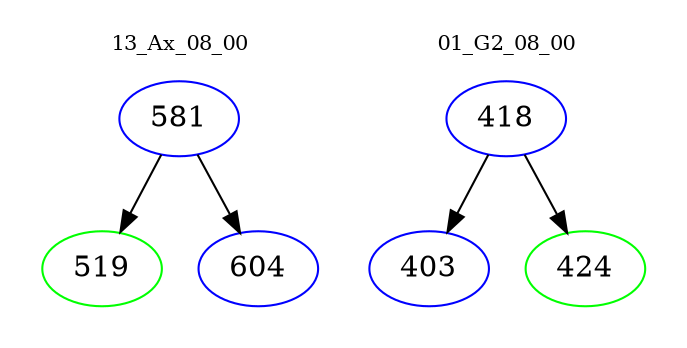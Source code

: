 digraph{
subgraph cluster_0 {
color = white
label = "13_Ax_08_00";
fontsize=10;
T0_581 [label="581", color="blue"]
T0_581 -> T0_519 [color="black"]
T0_519 [label="519", color="green"]
T0_581 -> T0_604 [color="black"]
T0_604 [label="604", color="blue"]
}
subgraph cluster_1 {
color = white
label = "01_G2_08_00";
fontsize=10;
T1_418 [label="418", color="blue"]
T1_418 -> T1_403 [color="black"]
T1_403 [label="403", color="blue"]
T1_418 -> T1_424 [color="black"]
T1_424 [label="424", color="green"]
}
}

